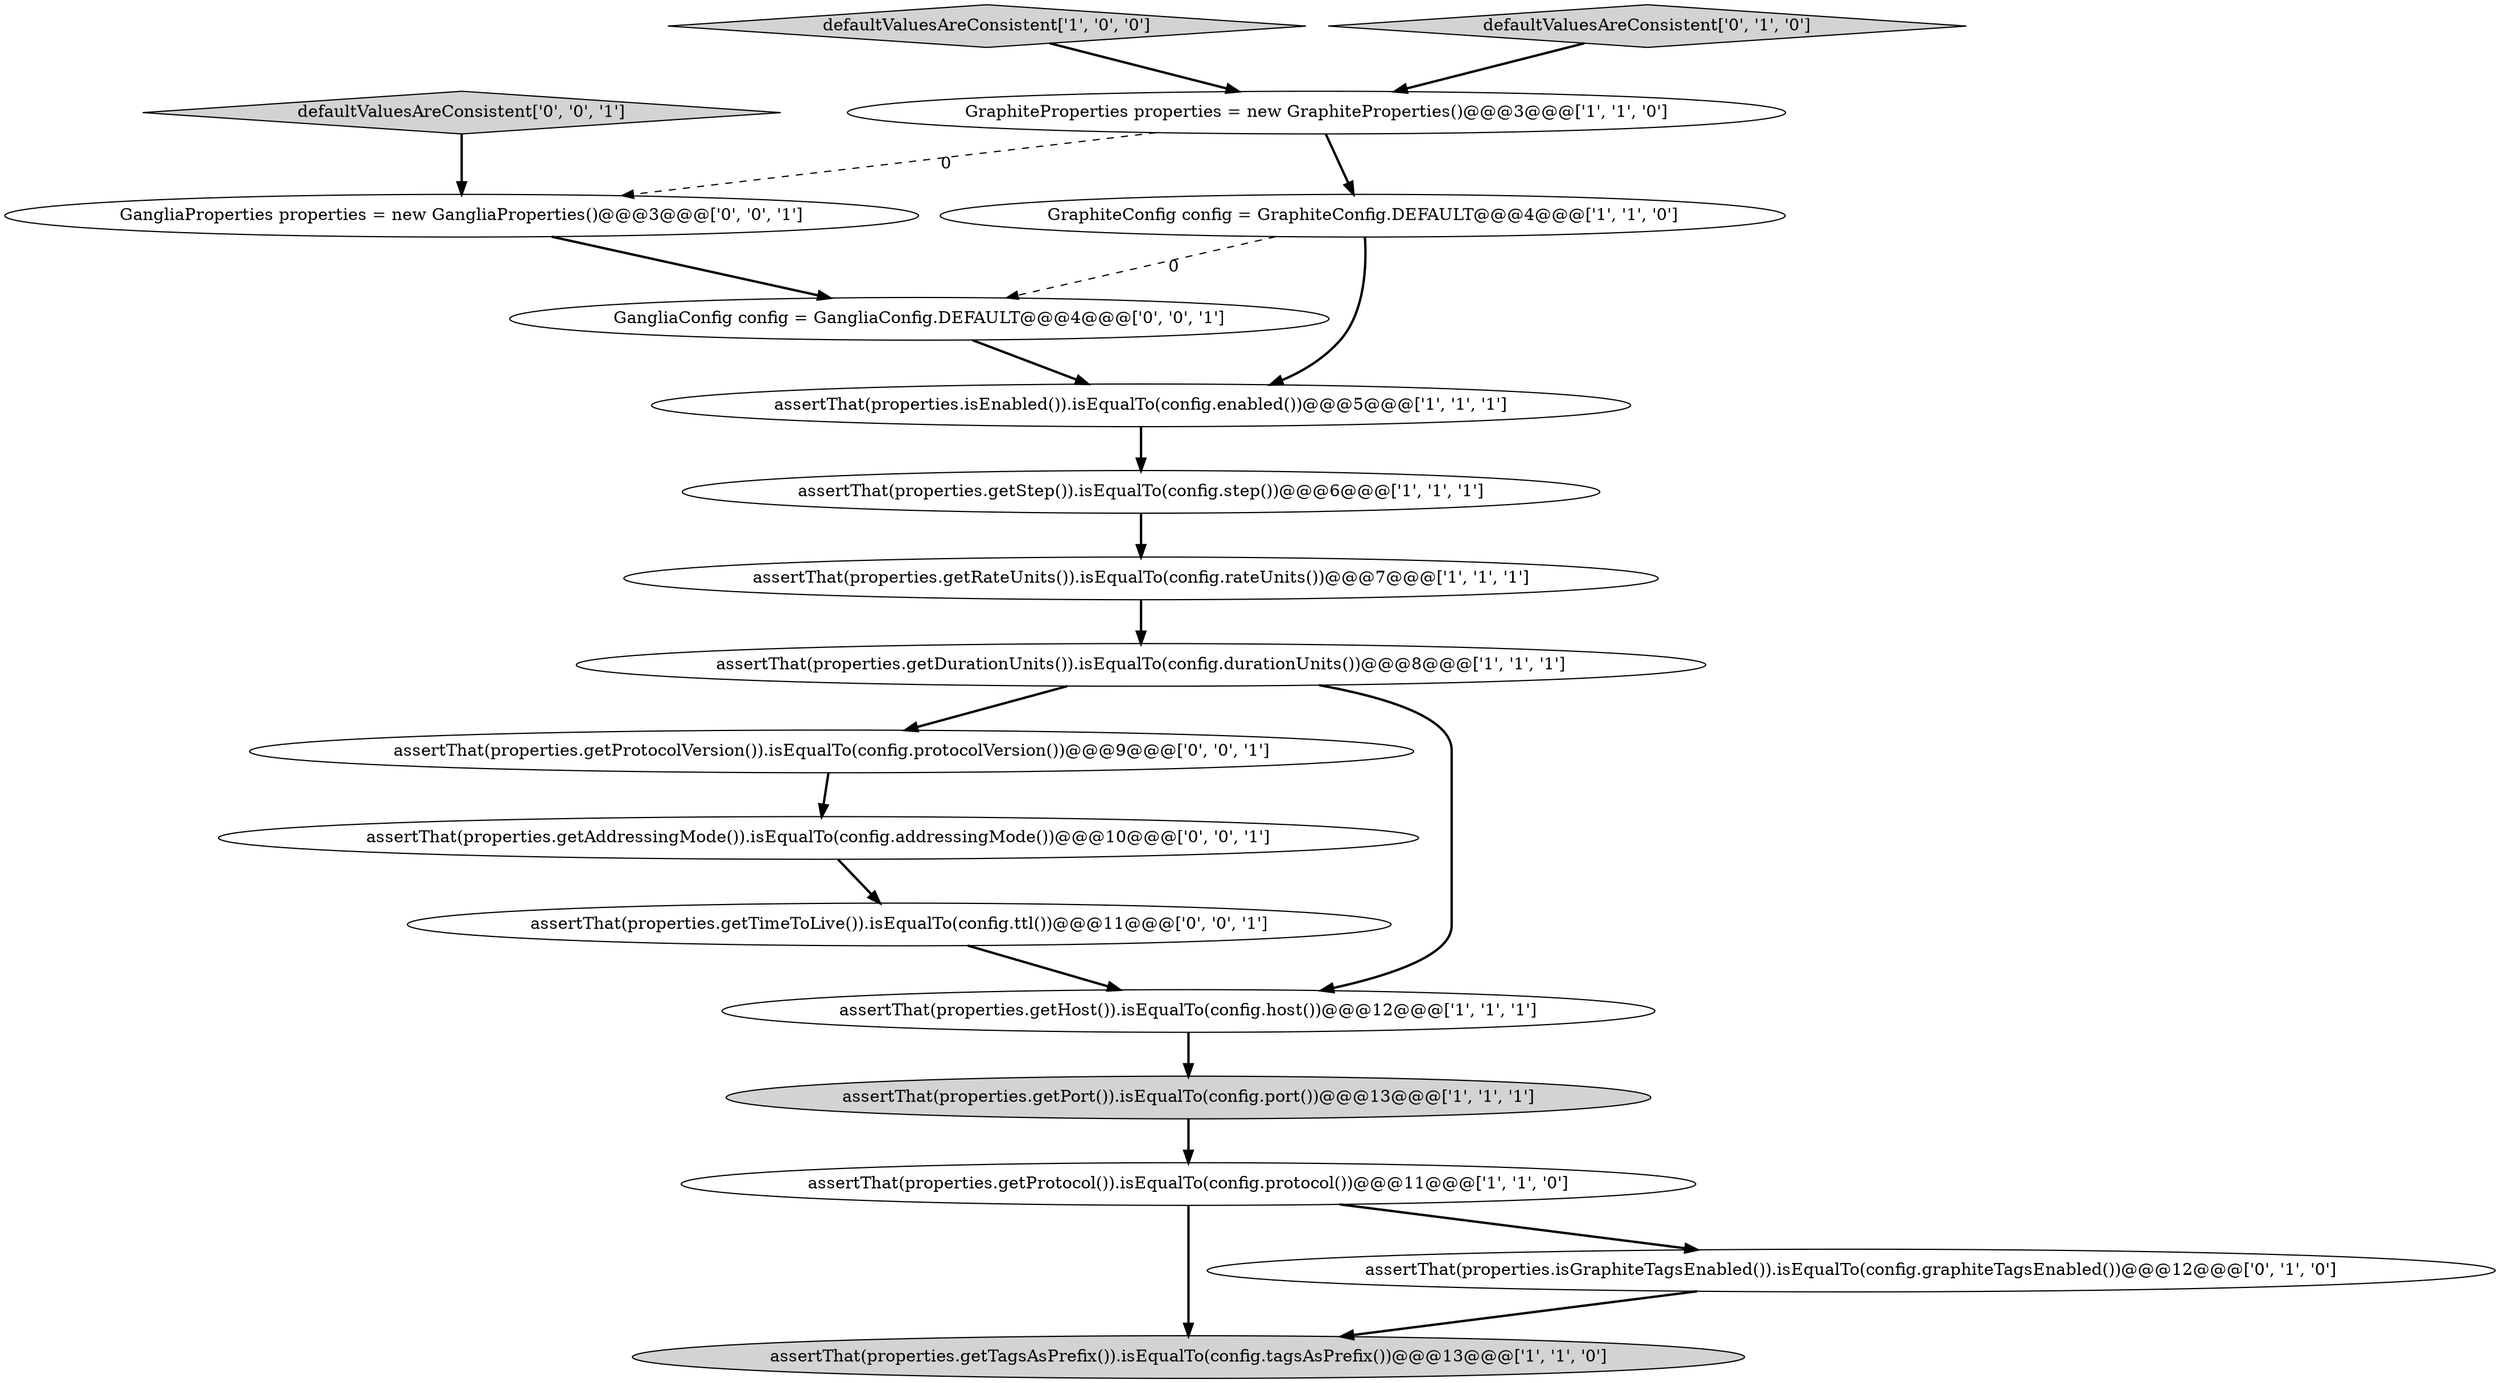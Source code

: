 digraph {
3 [style = filled, label = "GraphiteProperties properties = new GraphiteProperties()@@@3@@@['1', '1', '0']", fillcolor = white, shape = ellipse image = "AAA0AAABBB1BBB"];
13 [style = filled, label = "GangliaConfig config = GangliaConfig.DEFAULT@@@4@@@['0', '0', '1']", fillcolor = white, shape = ellipse image = "AAA0AAABBB3BBB"];
15 [style = filled, label = "GangliaProperties properties = new GangliaProperties()@@@3@@@['0', '0', '1']", fillcolor = white, shape = ellipse image = "AAA0AAABBB3BBB"];
2 [style = filled, label = "assertThat(properties.getRateUnits()).isEqualTo(config.rateUnits())@@@7@@@['1', '1', '1']", fillcolor = white, shape = ellipse image = "AAA0AAABBB1BBB"];
8 [style = filled, label = "defaultValuesAreConsistent['1', '0', '0']", fillcolor = lightgray, shape = diamond image = "AAA0AAABBB1BBB"];
14 [style = filled, label = "assertThat(properties.getProtocolVersion()).isEqualTo(config.protocolVersion())@@@9@@@['0', '0', '1']", fillcolor = white, shape = ellipse image = "AAA0AAABBB3BBB"];
10 [style = filled, label = "assertThat(properties.getProtocol()).isEqualTo(config.protocol())@@@11@@@['1', '1', '0']", fillcolor = white, shape = ellipse image = "AAA0AAABBB1BBB"];
17 [style = filled, label = "assertThat(properties.getAddressingMode()).isEqualTo(config.addressingMode())@@@10@@@['0', '0', '1']", fillcolor = white, shape = ellipse image = "AAA0AAABBB3BBB"];
1 [style = filled, label = "assertThat(properties.getPort()).isEqualTo(config.port())@@@13@@@['1', '1', '1']", fillcolor = lightgray, shape = ellipse image = "AAA0AAABBB1BBB"];
4 [style = filled, label = "assertThat(properties.isEnabled()).isEqualTo(config.enabled())@@@5@@@['1', '1', '1']", fillcolor = white, shape = ellipse image = "AAA0AAABBB1BBB"];
6 [style = filled, label = "assertThat(properties.getTagsAsPrefix()).isEqualTo(config.tagsAsPrefix())@@@13@@@['1', '1', '0']", fillcolor = lightgray, shape = ellipse image = "AAA0AAABBB1BBB"];
0 [style = filled, label = "assertThat(properties.getStep()).isEqualTo(config.step())@@@6@@@['1', '1', '1']", fillcolor = white, shape = ellipse image = "AAA0AAABBB1BBB"];
12 [style = filled, label = "defaultValuesAreConsistent['0', '1', '0']", fillcolor = lightgray, shape = diamond image = "AAA0AAABBB2BBB"];
11 [style = filled, label = "assertThat(properties.isGraphiteTagsEnabled()).isEqualTo(config.graphiteTagsEnabled())@@@12@@@['0', '1', '0']", fillcolor = white, shape = ellipse image = "AAA1AAABBB2BBB"];
5 [style = filled, label = "assertThat(properties.getDurationUnits()).isEqualTo(config.durationUnits())@@@8@@@['1', '1', '1']", fillcolor = white, shape = ellipse image = "AAA0AAABBB1BBB"];
7 [style = filled, label = "GraphiteConfig config = GraphiteConfig.DEFAULT@@@4@@@['1', '1', '0']", fillcolor = white, shape = ellipse image = "AAA0AAABBB1BBB"];
18 [style = filled, label = "defaultValuesAreConsistent['0', '0', '1']", fillcolor = lightgray, shape = diamond image = "AAA0AAABBB3BBB"];
9 [style = filled, label = "assertThat(properties.getHost()).isEqualTo(config.host())@@@12@@@['1', '1', '1']", fillcolor = white, shape = ellipse image = "AAA0AAABBB1BBB"];
16 [style = filled, label = "assertThat(properties.getTimeToLive()).isEqualTo(config.ttl())@@@11@@@['0', '0', '1']", fillcolor = white, shape = ellipse image = "AAA0AAABBB3BBB"];
5->14 [style = bold, label=""];
14->17 [style = bold, label=""];
1->10 [style = bold, label=""];
13->4 [style = bold, label=""];
10->6 [style = bold, label=""];
2->5 [style = bold, label=""];
10->11 [style = bold, label=""];
5->9 [style = bold, label=""];
11->6 [style = bold, label=""];
3->7 [style = bold, label=""];
7->13 [style = dashed, label="0"];
8->3 [style = bold, label=""];
7->4 [style = bold, label=""];
12->3 [style = bold, label=""];
15->13 [style = bold, label=""];
3->15 [style = dashed, label="0"];
0->2 [style = bold, label=""];
17->16 [style = bold, label=""];
9->1 [style = bold, label=""];
4->0 [style = bold, label=""];
16->9 [style = bold, label=""];
18->15 [style = bold, label=""];
}
